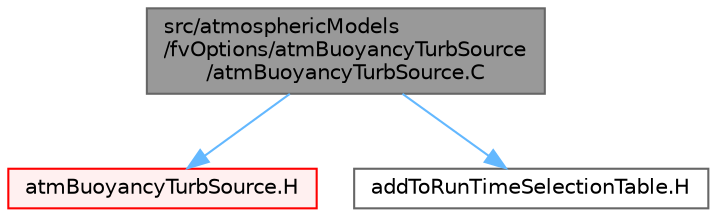 digraph "src/atmosphericModels/fvOptions/atmBuoyancyTurbSource/atmBuoyancyTurbSource.C"
{
 // LATEX_PDF_SIZE
  bgcolor="transparent";
  edge [fontname=Helvetica,fontsize=10,labelfontname=Helvetica,labelfontsize=10];
  node [fontname=Helvetica,fontsize=10,shape=box,height=0.2,width=0.4];
  Node1 [id="Node000001",label="src/atmosphericModels\l/fvOptions/atmBuoyancyTurbSource\l/atmBuoyancyTurbSource.C",height=0.2,width=0.4,color="gray40", fillcolor="grey60", style="filled", fontcolor="black",tooltip=" "];
  Node1 -> Node2 [id="edge1_Node000001_Node000002",color="steelblue1",style="solid",tooltip=" "];
  Node2 [id="Node000002",label="atmBuoyancyTurbSource.H",height=0.2,width=0.4,color="red", fillcolor="#FFF0F0", style="filled",URL="$atmBuoyancyTurbSource_8H.html",tooltip=" "];
  Node1 -> Node446 [id="edge2_Node000001_Node000446",color="steelblue1",style="solid",tooltip=" "];
  Node446 [id="Node000446",label="addToRunTimeSelectionTable.H",height=0.2,width=0.4,color="grey40", fillcolor="white", style="filled",URL="$addToRunTimeSelectionTable_8H.html",tooltip="Macros for easy insertion into run-time selection tables."];
}
